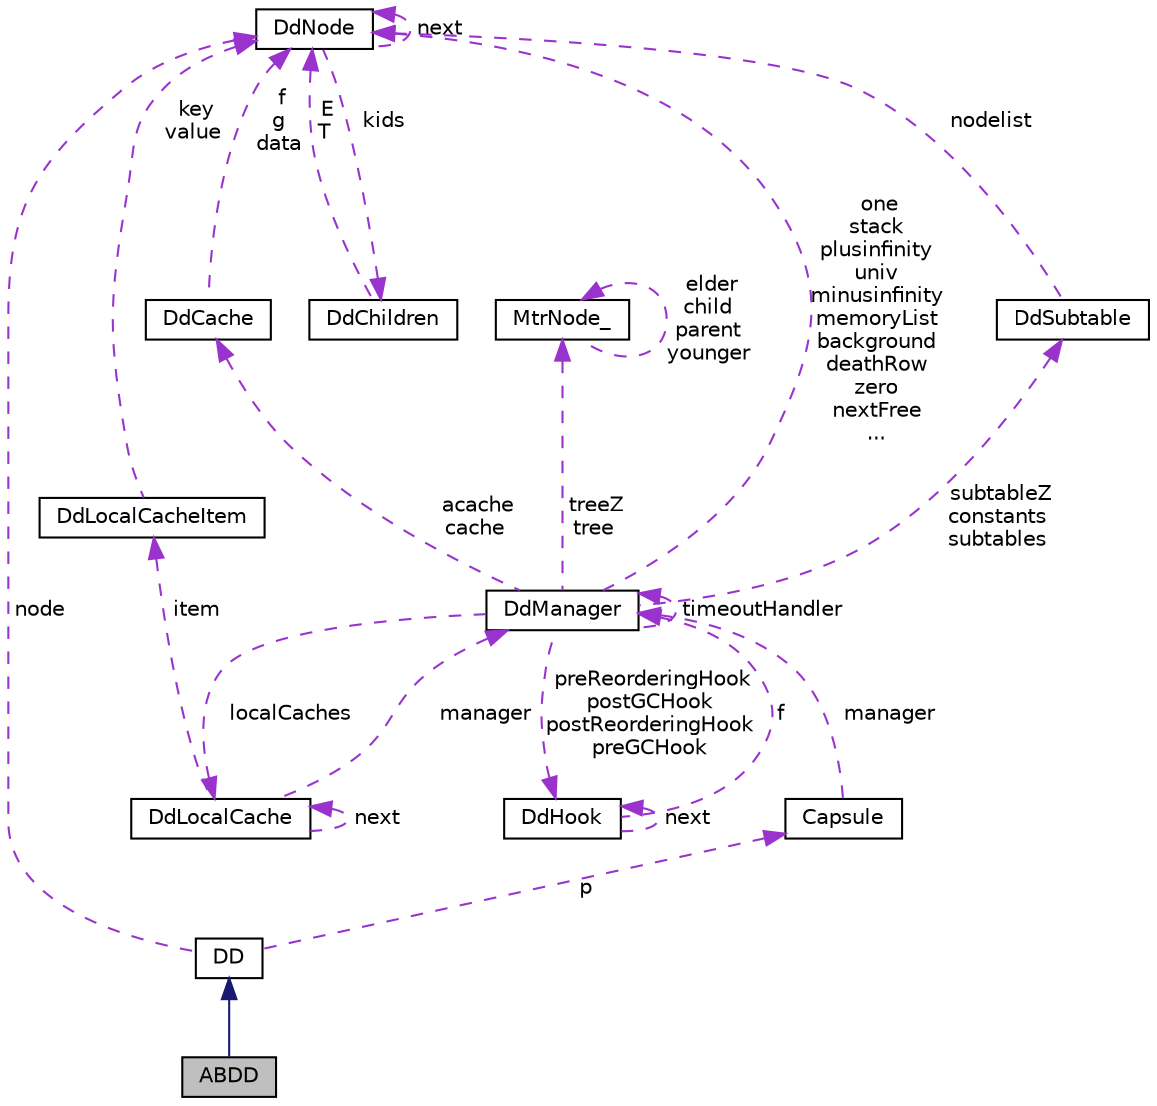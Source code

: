 digraph "ABDD"
{
  edge [fontname="Helvetica",fontsize="10",labelfontname="Helvetica",labelfontsize="10"];
  node [fontname="Helvetica",fontsize="10",shape=record];
  Node4 [label="ABDD",height=0.2,width=0.4,color="black", fillcolor="grey75", style="filled", fontcolor="black"];
  Node5 -> Node4 [dir="back",color="midnightblue",fontsize="10",style="solid",fontname="Helvetica"];
  Node5 [label="DD",height=0.2,width=0.4,color="black", fillcolor="white", style="filled",URL="$classDD.html",tooltip="Base class for all decision diagrams in CUDD. "];
  Node6 -> Node5 [dir="back",color="darkorchid3",fontsize="10",style="dashed",label=" p" ,fontname="Helvetica"];
  Node6 [label="Capsule",height=0.2,width=0.4,color="black", fillcolor="white", style="filled",URL="$classCapsule.html",tooltip="Class for reference counting of CUDD managers. "];
  Node7 -> Node6 [dir="back",color="darkorchid3",fontsize="10",style="dashed",label=" manager" ,fontname="Helvetica"];
  Node7 [label="DdManager",height=0.2,width=0.4,color="black", fillcolor="white", style="filled",URL="$structDdManager.html",tooltip="Specialized DD symbol table. "];
  Node7 -> Node7 [dir="back",color="darkorchid3",fontsize="10",style="dashed",label=" timeoutHandler" ,fontname="Helvetica"];
  Node8 -> Node7 [dir="back",color="darkorchid3",fontsize="10",style="dashed",label=" localCaches" ,fontname="Helvetica"];
  Node8 [label="DdLocalCache",height=0.2,width=0.4,color="black", fillcolor="white", style="filled",URL="$structDdLocalCache.html",tooltip="Local cache. "];
  Node8 -> Node8 [dir="back",color="darkorchid3",fontsize="10",style="dashed",label=" next" ,fontname="Helvetica"];
  Node7 -> Node8 [dir="back",color="darkorchid3",fontsize="10",style="dashed",label=" manager" ,fontname="Helvetica"];
  Node9 -> Node8 [dir="back",color="darkorchid3",fontsize="10",style="dashed",label=" item" ,fontname="Helvetica"];
  Node9 [label="DdLocalCacheItem",height=0.2,width=0.4,color="black", fillcolor="white", style="filled",URL="$structDdLocalCacheItem.html",tooltip="Generic local cache item. "];
  Node10 -> Node9 [dir="back",color="darkorchid3",fontsize="10",style="dashed",label=" key\nvalue" ,fontname="Helvetica"];
  Node10 [label="DdNode",height=0.2,width=0.4,color="black", fillcolor="white", style="filled",URL="$structDdNode.html",tooltip="Decision diagram node. "];
  Node11 -> Node10 [dir="back",color="darkorchid3",fontsize="10",style="dashed",label=" kids" ,fontname="Helvetica"];
  Node11 [label="DdChildren",height=0.2,width=0.4,color="black", fillcolor="white", style="filled",URL="$structDdChildren.html",tooltip="The two children of a non-terminal node. "];
  Node10 -> Node11 [dir="back",color="darkorchid3",fontsize="10",style="dashed",label=" E\nT" ,fontname="Helvetica"];
  Node10 -> Node10 [dir="back",color="darkorchid3",fontsize="10",style="dashed",label=" next" ,fontname="Helvetica"];
  Node12 -> Node7 [dir="back",color="darkorchid3",fontsize="10",style="dashed",label=" subtableZ\nconstants\nsubtables" ,fontname="Helvetica"];
  Node12 [label="DdSubtable",height=0.2,width=0.4,color="black", fillcolor="white", style="filled",URL="$structDdSubtable.html",tooltip="Subtable for one index. "];
  Node10 -> Node12 [dir="back",color="darkorchid3",fontsize="10",style="dashed",label=" nodelist" ,fontname="Helvetica"];
  Node13 -> Node7 [dir="back",color="darkorchid3",fontsize="10",style="dashed",label=" treeZ\ntree" ,fontname="Helvetica"];
  Node13 [label="MtrNode_",height=0.2,width=0.4,color="black", fillcolor="white", style="filled",URL="$structMtrNode__.html",tooltip="multi-way tree node. "];
  Node13 -> Node13 [dir="back",color="darkorchid3",fontsize="10",style="dashed",label=" elder\nchild\nparent\nyounger" ,fontname="Helvetica"];
  Node14 -> Node7 [dir="back",color="darkorchid3",fontsize="10",style="dashed",label=" acache\ncache" ,fontname="Helvetica"];
  Node14 [label="DdCache",height=0.2,width=0.4,color="black", fillcolor="white", style="filled",URL="$structDdCache.html",tooltip="Computed table. "];
  Node10 -> Node14 [dir="back",color="darkorchid3",fontsize="10",style="dashed",label=" f\ng\ndata" ,fontname="Helvetica"];
  Node10 -> Node7 [dir="back",color="darkorchid3",fontsize="10",style="dashed",label=" one\nstack\nplusinfinity\nuniv\nminusinfinity\nmemoryList\nbackground\ndeathRow\nzero\nnextFree\n..." ,fontname="Helvetica"];
  Node15 -> Node7 [dir="back",color="darkorchid3",fontsize="10",style="dashed",label=" preReorderingHook\npostGCHook\npostReorderingHook\npreGCHook" ,fontname="Helvetica"];
  Node15 [label="DdHook",height=0.2,width=0.4,color="black", fillcolor="white", style="filled",URL="$structDdHook.html",tooltip="CUDD hook. "];
  Node7 -> Node15 [dir="back",color="darkorchid3",fontsize="10",style="dashed",label=" f" ,fontname="Helvetica"];
  Node15 -> Node15 [dir="back",color="darkorchid3",fontsize="10",style="dashed",label=" next" ,fontname="Helvetica"];
  Node10 -> Node5 [dir="back",color="darkorchid3",fontsize="10",style="dashed",label=" node" ,fontname="Helvetica"];
}
